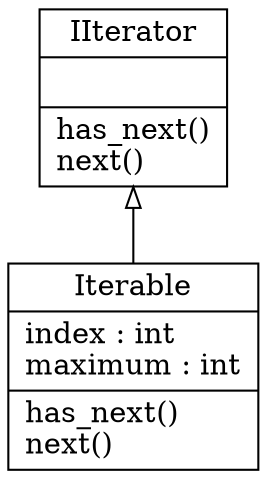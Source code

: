 digraph "classes" {
charset="utf-8"
rankdir=BT
"0" [label="{IIterator|\l|has_next()\lnext()\l}", shape="record"];
"1" [label="{Iterable|index : int\lmaximum : int\l|has_next()\lnext()\l}", shape="record"];
"1" -> "0" [arrowhead="empty", arrowtail="none"];
}
